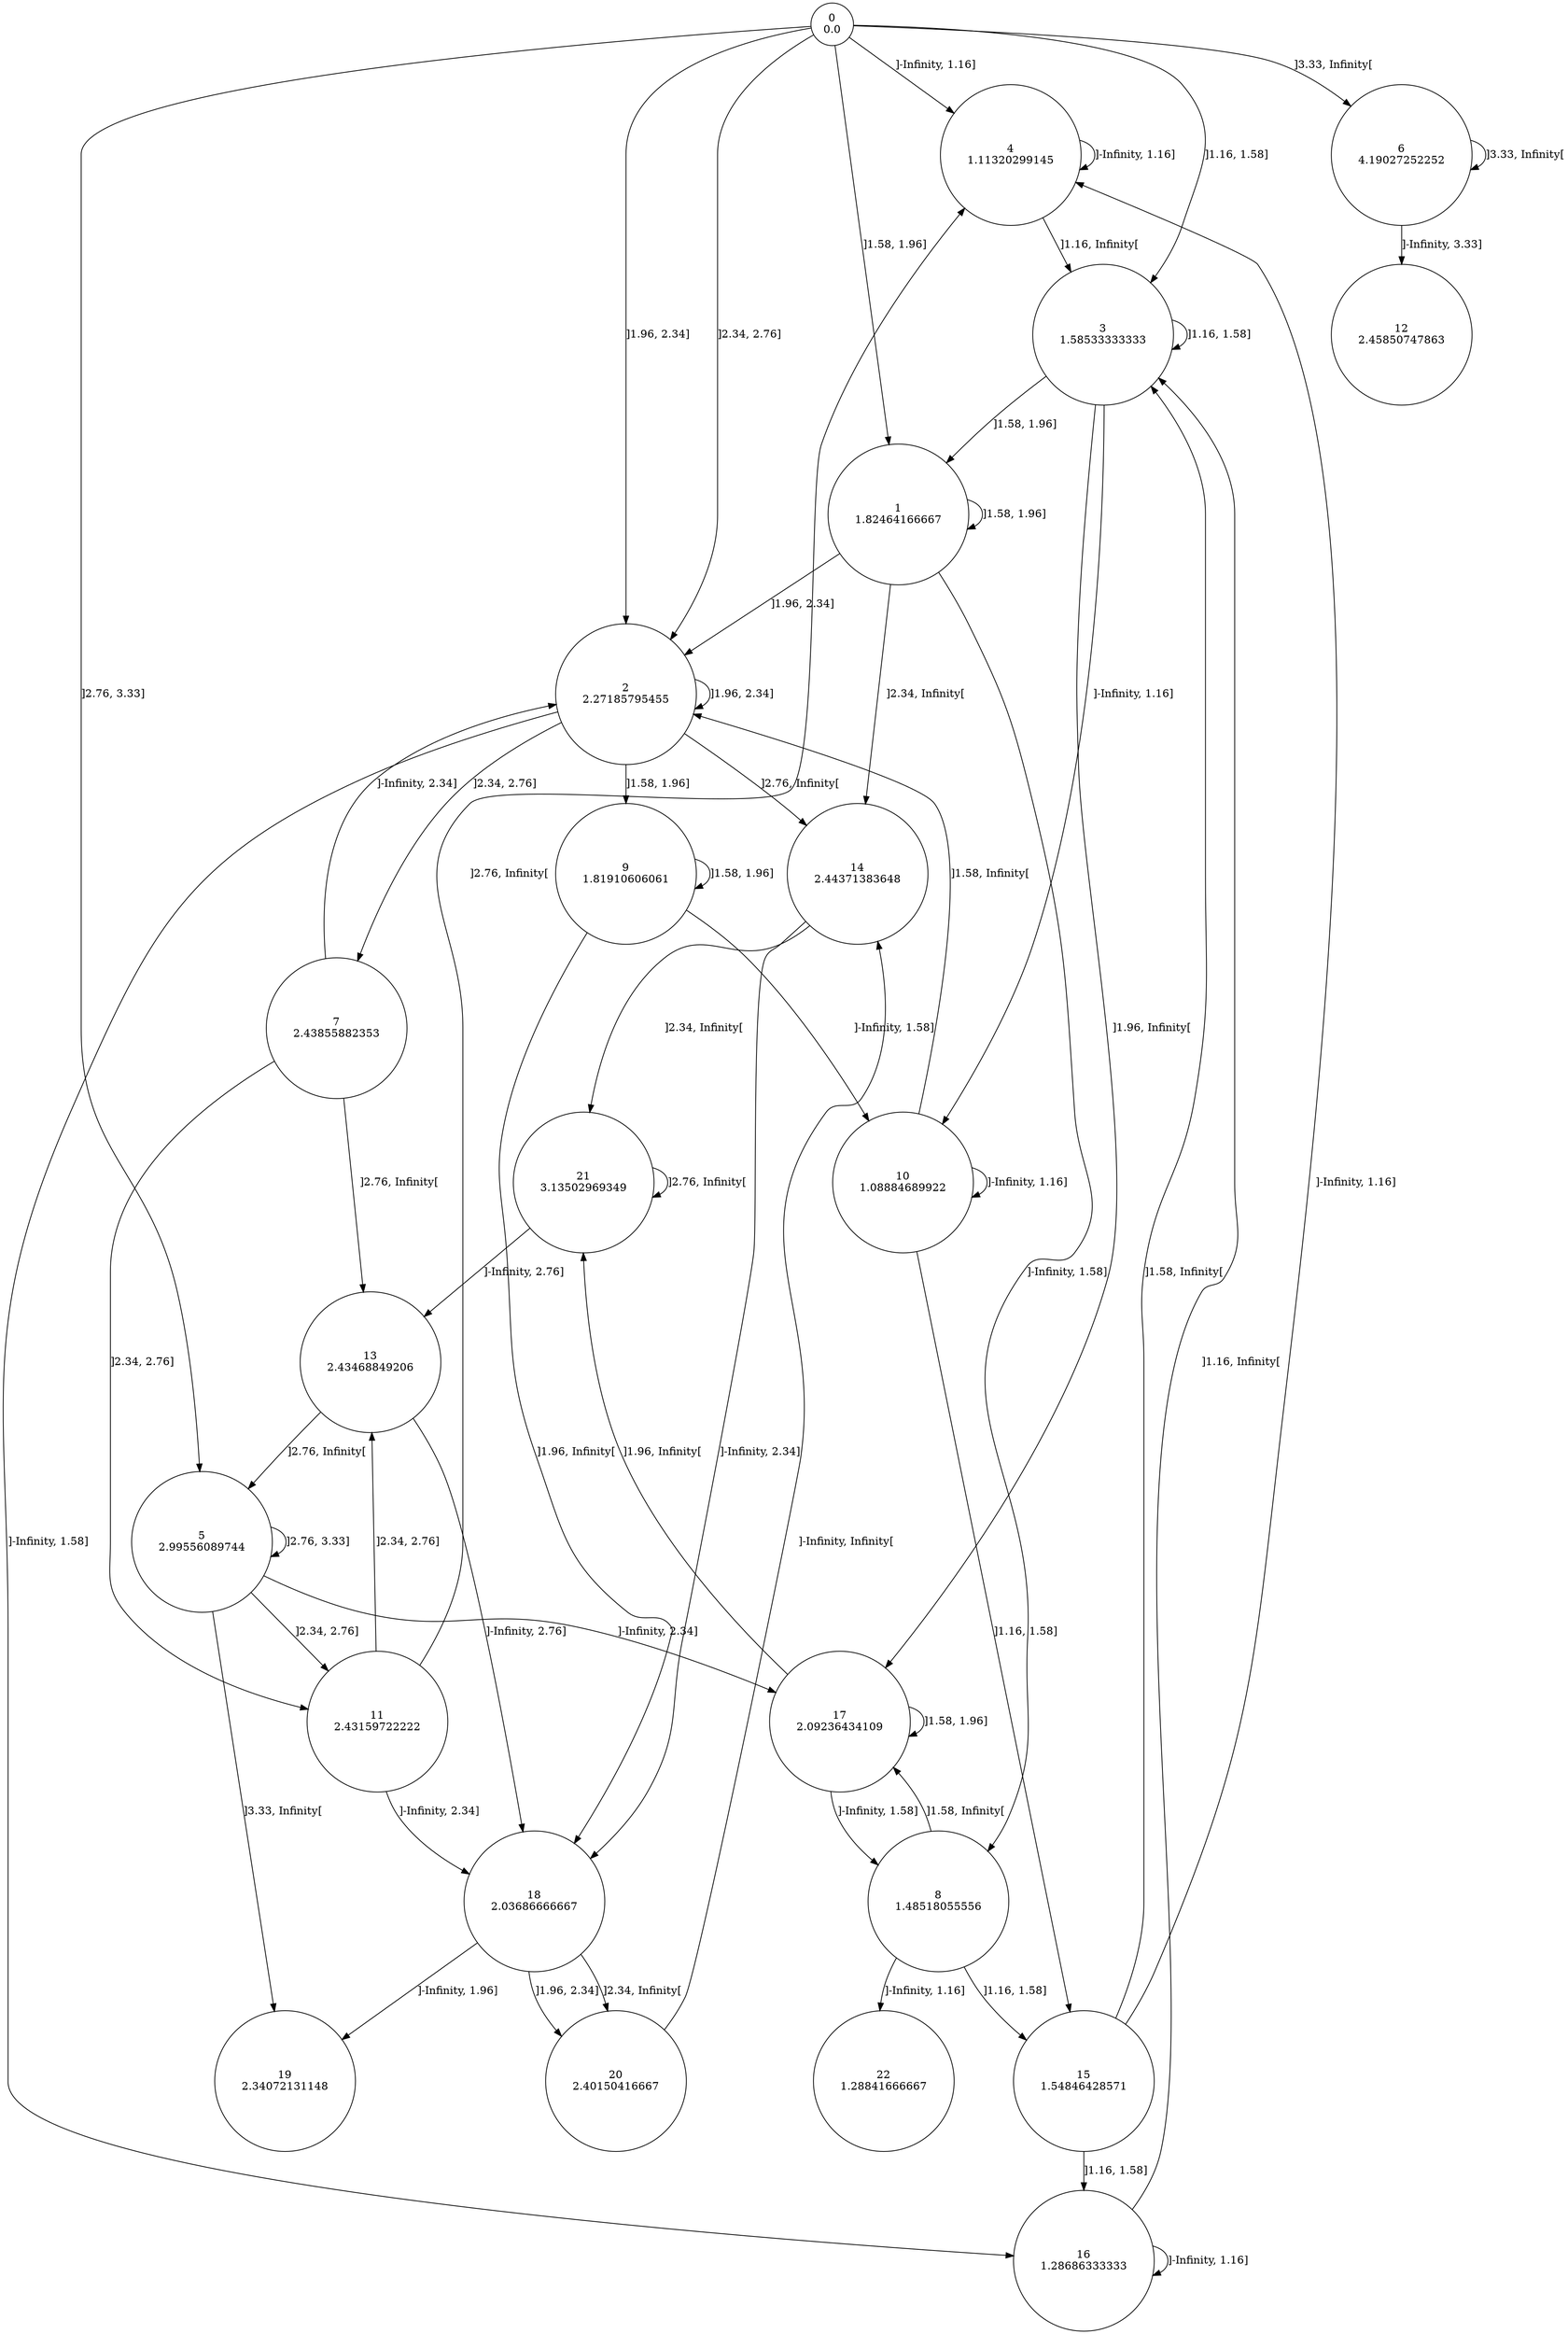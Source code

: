 digraph a {
0 [shape=circle, label="0\n0.0"];
	0 -> 4 [label="]-Infinity, 1.16]"];
	0 -> 3 [label="]1.16, 1.58]"];
	0 -> 1 [label="]1.58, 1.96]"];
	0 -> 2 [label="]1.96, 2.34]"];
	0 -> 2 [label="]2.34, 2.76]"];
	0 -> 5 [label="]2.76, 3.33]"];
	0 -> 6 [label="]3.33, Infinity["];
1 [shape=circle, label="1\n1.82464166667"];
	1 -> 8 [label="]-Infinity, 1.58]"];
	1 -> 1 [label="]1.58, 1.96]"];
	1 -> 2 [label="]1.96, 2.34]"];
	1 -> 14 [label="]2.34, Infinity["];
2 [shape=circle, label="2\n2.27185795455"];
	2 -> 16 [label="]-Infinity, 1.58]"];
	2 -> 9 [label="]1.58, 1.96]"];
	2 -> 2 [label="]1.96, 2.34]"];
	2 -> 7 [label="]2.34, 2.76]"];
	2 -> 14 [label="]2.76, Infinity["];
3 [shape=circle, label="3\n1.58533333333"];
	3 -> 10 [label="]-Infinity, 1.16]"];
	3 -> 3 [label="]1.16, 1.58]"];
	3 -> 1 [label="]1.58, 1.96]"];
	3 -> 17 [label="]1.96, Infinity["];
4 [shape=circle, label="4\n1.11320299145"];
	4 -> 4 [label="]-Infinity, 1.16]"];
	4 -> 3 [label="]1.16, Infinity["];
5 [shape=circle, label="5\n2.99556089744"];
	5 -> 17 [label="]-Infinity, 2.34]"];
	5 -> 11 [label="]2.34, 2.76]"];
	5 -> 5 [label="]2.76, 3.33]"];
	5 -> 19 [label="]3.33, Infinity["];
6 [shape=circle, label="6\n4.19027252252"];
	6 -> 12 [label="]-Infinity, 3.33]"];
	6 -> 6 [label="]3.33, Infinity["];
7 [shape=circle, label="7\n2.43855882353"];
	7 -> 2 [label="]-Infinity, 2.34]"];
	7 -> 11 [label="]2.34, 2.76]"];
	7 -> 13 [label="]2.76, Infinity["];
8 [shape=circle, label="8\n1.48518055556"];
	8 -> 22 [label="]-Infinity, 1.16]"];
	8 -> 15 [label="]1.16, 1.58]"];
	8 -> 17 [label="]1.58, Infinity["];
9 [shape=circle, label="9\n1.81910606061"];
	9 -> 10 [label="]-Infinity, 1.58]"];
	9 -> 9 [label="]1.58, 1.96]"];
	9 -> 18 [label="]1.96, Infinity["];
10 [shape=circle, label="10\n1.08884689922"];
	10 -> 10 [label="]-Infinity, 1.16]"];
	10 -> 15 [label="]1.16, 1.58]"];
	10 -> 2 [label="]1.58, Infinity["];
11 [shape=circle, label="11\n2.43159722222"];
	11 -> 18 [label="]-Infinity, 2.34]"];
	11 -> 13 [label="]2.34, 2.76]"];
	11 -> 4 [label="]2.76, Infinity["];
12 [shape=circle, label="12\n2.45850747863"];
13 [shape=circle, label="13\n2.43468849206"];
	13 -> 18 [label="]-Infinity, 2.76]"];
	13 -> 5 [label="]2.76, Infinity["];
14 [shape=circle, label="14\n2.44371383648"];
	14 -> 18 [label="]-Infinity, 2.34]"];
	14 -> 21 [label="]2.34, Infinity["];
15 [shape=circle, label="15\n1.54846428571"];
	15 -> 4 [label="]-Infinity, 1.16]"];
	15 -> 16 [label="]1.16, 1.58]"];
	15 -> 3 [label="]1.58, Infinity["];
16 [shape=circle, label="16\n1.28686333333"];
	16 -> 16 [label="]-Infinity, 1.16]"];
	16 -> 3 [label="]1.16, Infinity["];
17 [shape=circle, label="17\n2.09236434109"];
	17 -> 8 [label="]-Infinity, 1.58]"];
	17 -> 17 [label="]1.58, 1.96]"];
	17 -> 21 [label="]1.96, Infinity["];
18 [shape=circle, label="18\n2.03686666667"];
	18 -> 19 [label="]-Infinity, 1.96]"];
	18 -> 20 [label="]1.96, 2.34]"];
	18 -> 20 [label="]2.34, Infinity["];
19 [shape=circle, label="19\n2.34072131148"];
20 [shape=circle, label="20\n2.40150416667"];
	20 -> 14 [label="]-Infinity, Infinity["];
21 [shape=circle, label="21\n3.13502969349"];
	21 -> 13 [label="]-Infinity, 2.76]"];
	21 -> 21 [label="]2.76, Infinity["];
22 [shape=circle, label="22\n1.28841666667"];
}